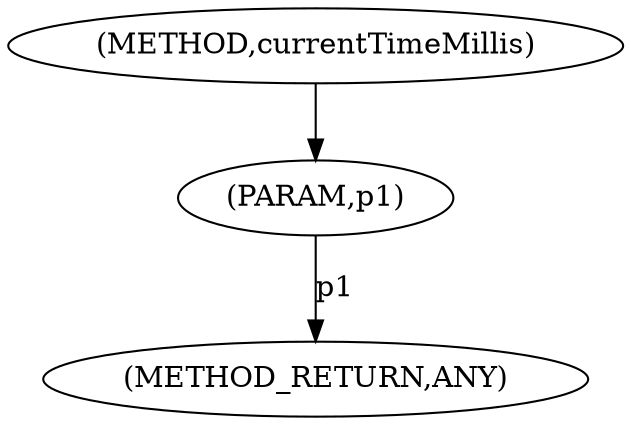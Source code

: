 digraph "currentTimeMillis" {  
"337" [label = <(METHOD,currentTimeMillis)> ]
"340" [label = <(METHOD_RETURN,ANY)> ]
"338" [label = <(PARAM,p1)> ]
  "338" -> "340"  [ label = "p1"] 
  "337" -> "338" 
}
